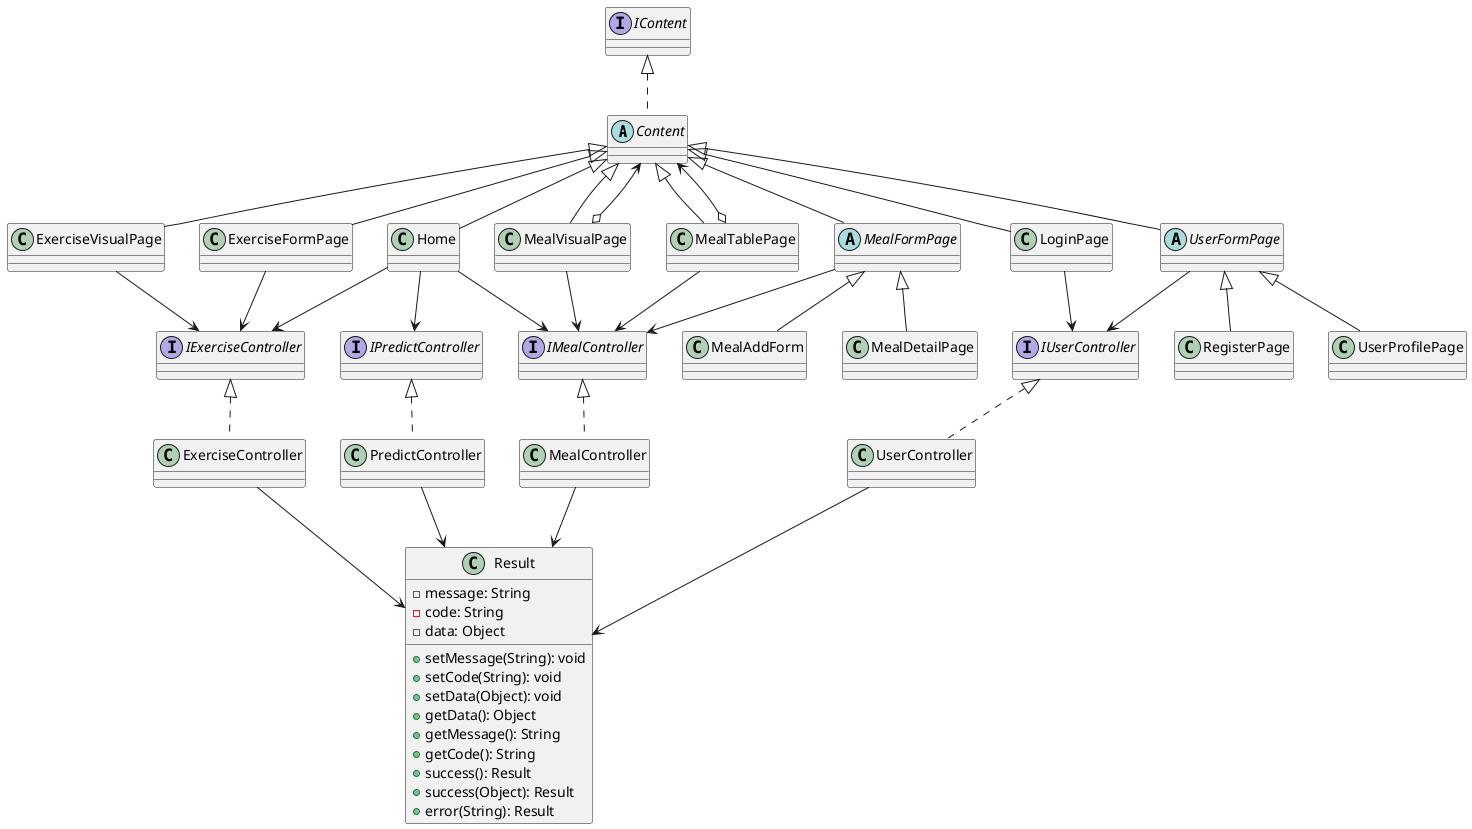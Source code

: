 @startuml
'https://plantuml.com/class-diagram

abstract class Content
interface IContent

class Home
class RegisterPage
class LoginPage
class MealVisualPage
class MealTablePage
class MealDetailPage
class MealAddForm
class ExerciseFormPage
class ExerciseVisualPage
class UserProfilePage
abstract class MealFormPage
abstract class UserFormPage

IContent <|.. Content
MealFormPage -up-|> Content
UserFormPage -up-|> Content
RegisterPage -up-|> UserFormPage
UserProfilePage -up-|> UserFormPage
LoginPage -up-|> Content
MealDetailPage -up-|> MealFormPage
MealAddForm -up-|> MealFormPage
MealTablePage -up-|> Content
MealTablePage o--> Content
MealVisualPage -up-|> Content
Home -up-|> Content
ExerciseVisualPage -up-|> Content
ExerciseFormPage -up-|> Content
MealVisualPage o--> Content

interface IUserController

IUserController <-up- UserFormPage
IUserController <-up- LoginPage

interface IMealController

IMealController <-up- MealTablePage
IMealController <-up- MealVisualPage
IMealController <-up- MealFormPage

interface IExerciseController
interface IPredictController

IExerciseController <-up- ExerciseFormPage
IExerciseController <-up- ExerciseVisualPage
IPredictController <-up- Home
IMealController <-up- Home
IExerciseController <-up- Home

MealController .up.|> IMealController
PredictController .up.|> IPredictController
ExerciseController .up.|> IExerciseController
UserController .up.|> IUserController

class Result {
  - message: String
  - code: String
  - data: Object

  + setMessage(String): void
  + setCode(String): void
  + setData(Object): void
  + getData(): Object
  + getMessage(): String
  + getCode(): String
  + success(): Result
  + success(Object): Result
  + error(String): Result
}

Result <-up- UserController
Result <-up- MealController
Result <-up- PredictController
Result <-up- ExerciseController

@enduml